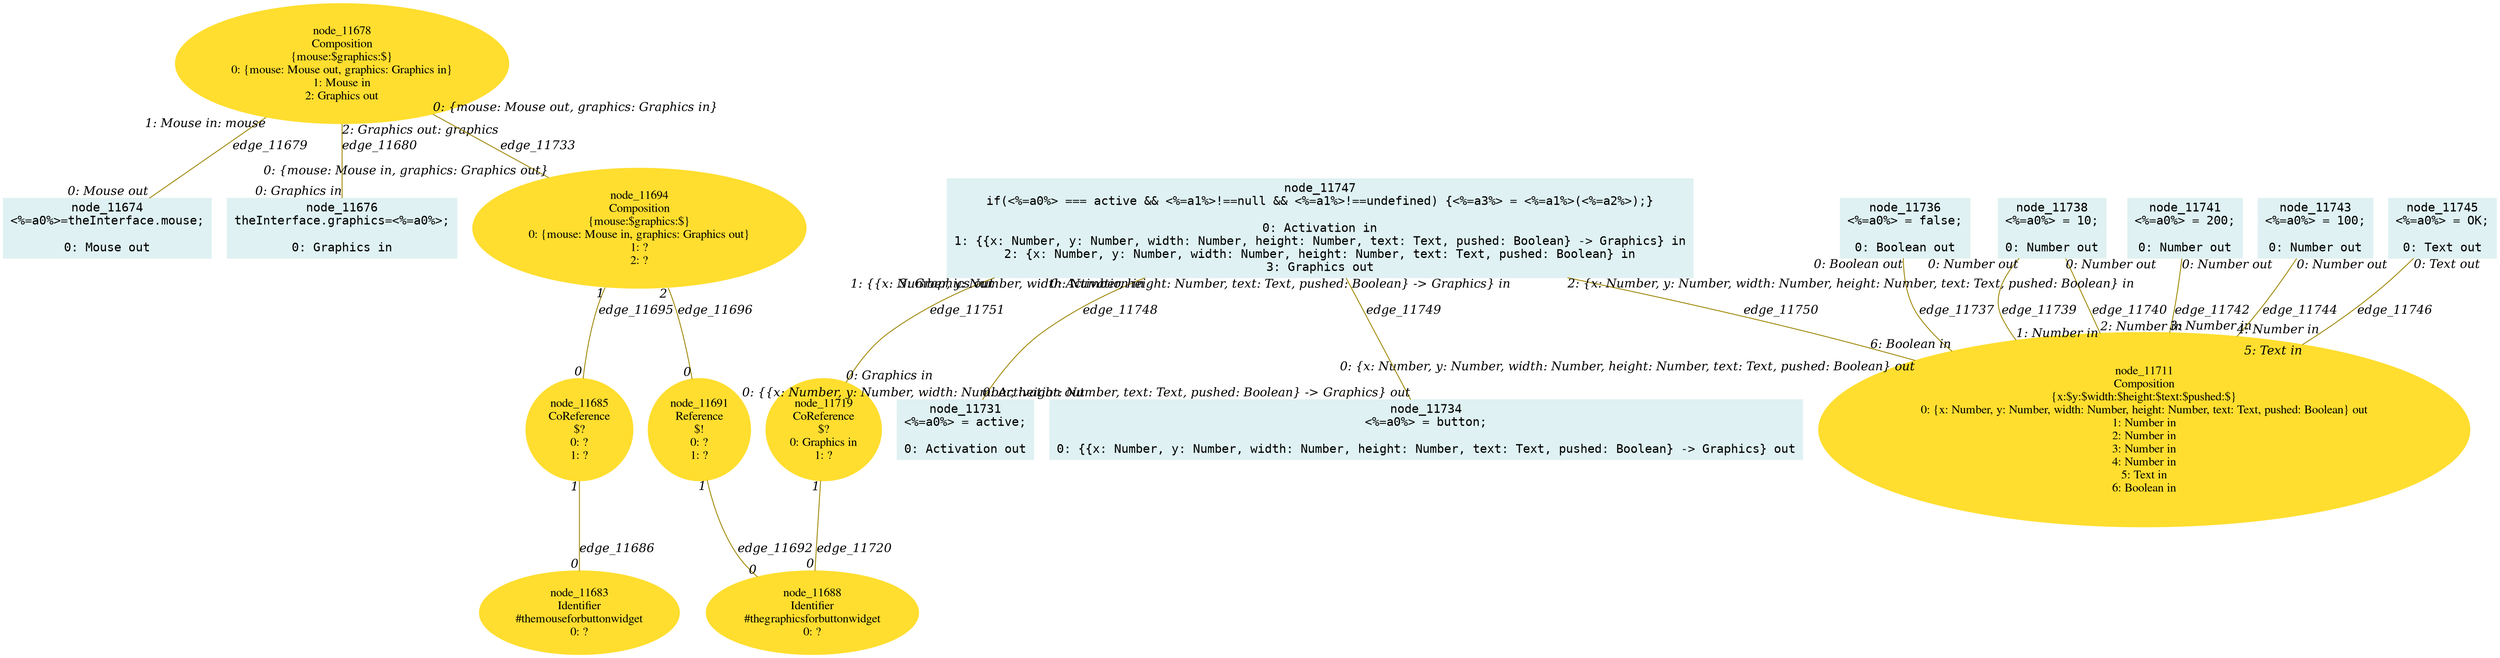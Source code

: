 digraph g{node_11674 [shape="box", style="filled", color="#dff1f2", fontname="Courier", label="node_11674
<%=a0%>=theInterface.mouse;

0: Mouse out" ]
node_11676 [shape="box", style="filled", color="#dff1f2", fontname="Courier", label="node_11676
theInterface.graphics=<%=a0%>;

0: Graphics in" ]
node_11678 [shape="ellipse", style="filled", color="#ffde2f", fontname="Times", label="node_11678
Composition
{mouse:$graphics:$}
0: {mouse: Mouse out, graphics: Graphics in}
1: Mouse in
2: Graphics out" ]
node_11683 [shape="ellipse", style="filled", color="#ffde2f", fontname="Times", label="node_11683
Identifier
#themouseforbuttonwidget
0: ?" ]
node_11685 [shape="ellipse", style="filled", color="#ffde2f", fontname="Times", label="node_11685
CoReference
$?
0: ?
1: ?" ]
node_11688 [shape="ellipse", style="filled", color="#ffde2f", fontname="Times", label="node_11688
Identifier
#thegraphicsforbuttonwidget
0: ?" ]
node_11691 [shape="ellipse", style="filled", color="#ffde2f", fontname="Times", label="node_11691
Reference
$!
0: ?
1: ?" ]
node_11694 [shape="ellipse", style="filled", color="#ffde2f", fontname="Times", label="node_11694
Composition
{mouse:$graphics:$}
0: {mouse: Mouse in, graphics: Graphics out}
1: ?
2: ?" ]
node_11711 [shape="ellipse", style="filled", color="#ffde2f", fontname="Times", label="node_11711
Composition
{x:$y:$width:$height:$text:$pushed:$}
0: {x: Number, y: Number, width: Number, height: Number, text: Text, pushed: Boolean} out
1: Number in
2: Number in
3: Number in
4: Number in
5: Text in
6: Boolean in" ]
node_11719 [shape="ellipse", style="filled", color="#ffde2f", fontname="Times", label="node_11719
CoReference
$?
0: Graphics in
1: ?" ]
node_11731 [shape="box", style="filled", color="#dff1f2", fontname="Courier", label="node_11731
<%=a0%> = active;

0: Activation out" ]
node_11734 [shape="box", style="filled", color="#dff1f2", fontname="Courier", label="node_11734
<%=a0%> = button;

0: {{x: Number, y: Number, width: Number, height: Number, text: Text, pushed: Boolean} -> Graphics} out" ]
node_11736 [shape="box", style="filled", color="#dff1f2", fontname="Courier", label="node_11736
<%=a0%> = false;

0: Boolean out" ]
node_11738 [shape="box", style="filled", color="#dff1f2", fontname="Courier", label="node_11738
<%=a0%> = 10;

0: Number out" ]
node_11741 [shape="box", style="filled", color="#dff1f2", fontname="Courier", label="node_11741
<%=a0%> = 200;

0: Number out" ]
node_11743 [shape="box", style="filled", color="#dff1f2", fontname="Courier", label="node_11743
<%=a0%> = 100;

0: Number out" ]
node_11745 [shape="box", style="filled", color="#dff1f2", fontname="Courier", label="node_11745
<%=a0%> = OK;

0: Text out" ]
node_11747 [shape="box", style="filled", color="#dff1f2", fontname="Courier", label="node_11747
if(<%=a0%> === active && <%=a1%>!==null && <%=a1%>!==undefined) {<%=a3%> = <%=a1%>(<%=a2%>);}

0: Activation in
1: {{x: Number, y: Number, width: Number, height: Number, text: Text, pushed: Boolean} -> Graphics} in
2: {x: Number, y: Number, width: Number, height: Number, text: Text, pushed: Boolean} in
3: Graphics out" ]
node_11678 -> node_11674 [dir=none, arrowHead=none, fontname="Times-Italic", arrowsize=1, color="#9d8400", label="edge_11679",  headlabel="0: Mouse out", taillabel="1: Mouse in: mouse" ]
node_11678 -> node_11676 [dir=none, arrowHead=none, fontname="Times-Italic", arrowsize=1, color="#9d8400", label="edge_11680",  headlabel="0: Graphics in", taillabel="2: Graphics out: graphics" ]
node_11685 -> node_11683 [dir=none, arrowHead=none, fontname="Times-Italic", arrowsize=1, color="#9d8400", label="edge_11686",  headlabel="0", taillabel="1" ]
node_11691 -> node_11688 [dir=none, arrowHead=none, fontname="Times-Italic", arrowsize=1, color="#9d8400", label="edge_11692",  headlabel="0", taillabel="1" ]
node_11694 -> node_11685 [dir=none, arrowHead=none, fontname="Times-Italic", arrowsize=1, color="#9d8400", label="edge_11695",  headlabel="0", taillabel="1" ]
node_11694 -> node_11691 [dir=none, arrowHead=none, fontname="Times-Italic", arrowsize=1, color="#9d8400", label="edge_11696",  headlabel="0", taillabel="2" ]
node_11719 -> node_11688 [dir=none, arrowHead=none, fontname="Times-Italic", arrowsize=1, color="#9d8400", label="edge_11720",  headlabel="0", taillabel="1" ]
node_11678 -> node_11694 [dir=none, arrowHead=none, fontname="Times-Italic", arrowsize=1, color="#9d8400", label="edge_11733",  headlabel="0: {mouse: Mouse in, graphics: Graphics out}", taillabel="0: {mouse: Mouse out, graphics: Graphics in}" ]
node_11736 -> node_11711 [dir=none, arrowHead=none, fontname="Times-Italic", arrowsize=1, color="#9d8400", label="edge_11737",  headlabel="6: Boolean in", taillabel="0: Boolean out" ]
node_11738 -> node_11711 [dir=none, arrowHead=none, fontname="Times-Italic", arrowsize=1, color="#9d8400", label="edge_11739",  headlabel="1: Number in", taillabel="0: Number out" ]
node_11738 -> node_11711 [dir=none, arrowHead=none, fontname="Times-Italic", arrowsize=1, color="#9d8400", label="edge_11740",  headlabel="2: Number in", taillabel="0: Number out" ]
node_11741 -> node_11711 [dir=none, arrowHead=none, fontname="Times-Italic", arrowsize=1, color="#9d8400", label="edge_11742",  headlabel="3: Number in", taillabel="0: Number out" ]
node_11743 -> node_11711 [dir=none, arrowHead=none, fontname="Times-Italic", arrowsize=1, color="#9d8400", label="edge_11744",  headlabel="4: Number in", taillabel="0: Number out" ]
node_11745 -> node_11711 [dir=none, arrowHead=none, fontname="Times-Italic", arrowsize=1, color="#9d8400", label="edge_11746",  headlabel="5: Text in", taillabel="0: Text out" ]
node_11747 -> node_11731 [dir=none, arrowHead=none, fontname="Times-Italic", arrowsize=1, color="#9d8400", label="edge_11748",  headlabel="0: Activation out", taillabel="0: Activation in" ]
node_11747 -> node_11734 [dir=none, arrowHead=none, fontname="Times-Italic", arrowsize=1, color="#9d8400", label="edge_11749",  headlabel="0: {{x: Number, y: Number, width: Number, height: Number, text: Text, pushed: Boolean} -> Graphics} out", taillabel="1: {{x: Number, y: Number, width: Number, height: Number, text: Text, pushed: Boolean} -> Graphics} in" ]
node_11747 -> node_11711 [dir=none, arrowHead=none, fontname="Times-Italic", arrowsize=1, color="#9d8400", label="edge_11750",  headlabel="0: {x: Number, y: Number, width: Number, height: Number, text: Text, pushed: Boolean} out", taillabel="2: {x: Number, y: Number, width: Number, height: Number, text: Text, pushed: Boolean} in" ]
node_11747 -> node_11719 [dir=none, arrowHead=none, fontname="Times-Italic", arrowsize=1, color="#9d8400", label="edge_11751",  headlabel="0: Graphics in", taillabel="3: Graphics out" ]
}